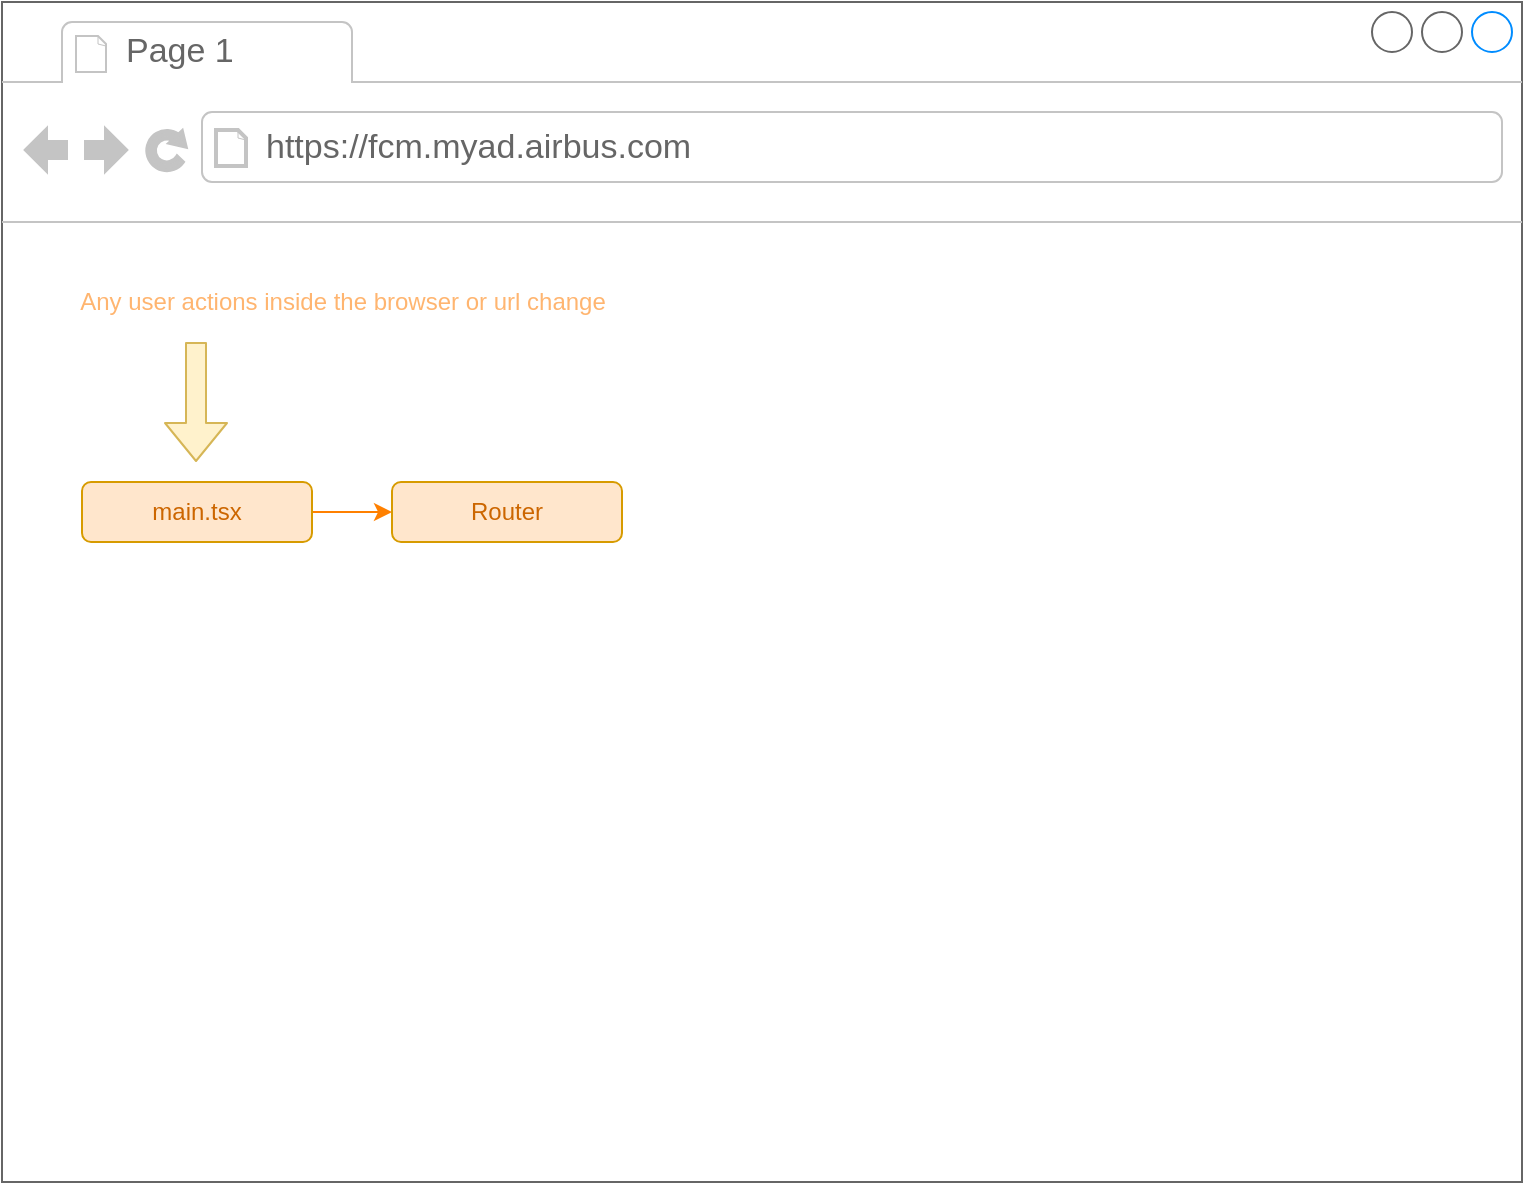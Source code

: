 <mxfile version="12.5.5" type="github">
  <diagram id="SjLeIIDS42xYTo4wjzNZ" name="Page-1">
    <mxGraphModel dx="1287" dy="666" grid="1" gridSize="10" guides="1" tooltips="1" connect="1" arrows="1" fold="1" page="1" pageScale="1" pageWidth="850" pageHeight="1100" math="0" shadow="0">
      <root>
        <mxCell id="0"/>
        <mxCell id="1" value="aws" style="locked=1;" parent="0" visible="0"/>
        <mxCell id="gB_tlkMbJe6bkOpFI1ri-7" value="" style="outlineConnect=0;fontColor=#232F3E;gradientColor=none;fillColor=#5A30B5;strokeColor=none;dashed=0;verticalLabelPosition=bottom;verticalAlign=top;align=center;html=1;fontSize=12;fontStyle=0;aspect=fixed;pointerEvents=1;shape=mxgraph.aws4.application_load_balancer;" parent="1" vertex="1">
          <mxGeometry x="250" y="129.1" width="58" height="58" as="geometry"/>
        </mxCell>
        <mxCell id="gB_tlkMbJe6bkOpFI1ri-14" value="" style="edgeStyle=orthogonalEdgeStyle;rounded=0;orthogonalLoop=1;jettySize=auto;html=1;" parent="1" source="gB_tlkMbJe6bkOpFI1ri-8" edge="1">
          <mxGeometry relative="1" as="geometry">
            <mxPoint x="248.086" y="159" as="targetPoint"/>
          </mxGeometry>
        </mxCell>
        <mxCell id="gB_tlkMbJe6bkOpFI1ri-8" value="" style="outlineConnect=0;fontColor=#232F3E;gradientColor=none;fillColor=#5A30B5;strokeColor=none;dashed=0;verticalLabelPosition=bottom;verticalAlign=top;align=center;html=1;fontSize=12;fontStyle=0;aspect=fixed;pointerEvents=1;shape=mxgraph.aws4.hosted_zone;" parent="1" vertex="1">
          <mxGeometry x="110" y="130.37" width="58" height="57.26" as="geometry"/>
        </mxCell>
        <mxCell id="gB_tlkMbJe6bkOpFI1ri-15" value="" style="edgeStyle=orthogonalEdgeStyle;rounded=0;orthogonalLoop=1;jettySize=auto;html=1;" parent="1" target="gB_tlkMbJe6bkOpFI1ri-9" edge="1">
          <mxGeometry relative="1" as="geometry">
            <mxPoint x="305.914" y="159" as="sourcePoint"/>
          </mxGeometry>
        </mxCell>
        <mxCell id="gB_tlkMbJe6bkOpFI1ri-18" style="edgeStyle=orthogonalEdgeStyle;rounded=0;orthogonalLoop=1;jettySize=auto;html=1;entryX=0;entryY=0.504;entryDx=0;entryDy=0;entryPerimeter=0;" parent="1" source="gB_tlkMbJe6bkOpFI1ri-9" target="gB_tlkMbJe6bkOpFI1ri-6" edge="1">
          <mxGeometry relative="1" as="geometry"/>
        </mxCell>
        <mxCell id="gB_tlkMbJe6bkOpFI1ri-9" value="" style="outlineConnect=0;fontColor=#232F3E;gradientColor=none;fillColor=#D05C17;strokeColor=none;dashed=0;verticalLabelPosition=bottom;verticalAlign=top;align=center;html=1;fontSize=12;fontStyle=0;aspect=fixed;pointerEvents=1;shape=mxgraph.aws4.lambda_function;" parent="1" vertex="1">
          <mxGeometry x="360" y="129.5" width="59" height="59" as="geometry"/>
        </mxCell>
        <mxCell id="gB_tlkMbJe6bkOpFI1ri-11" value="" style="group" parent="1" vertex="1" connectable="0">
          <mxGeometry x="470" y="128.5" width="92" height="59" as="geometry"/>
        </mxCell>
        <mxCell id="gB_tlkMbJe6bkOpFI1ri-6" value="" style="outlineConnect=0;fontColor=#232F3E;gradientColor=none;fillColor=#5A30B5;strokeColor=none;dashed=0;verticalLabelPosition=bottom;verticalAlign=top;align=center;html=1;fontSize=12;fontStyle=0;aspect=fixed;pointerEvents=1;shape=mxgraph.aws4.endpoints;" parent="gB_tlkMbJe6bkOpFI1ri-11" vertex="1">
          <mxGeometry y="16.985" width="26.818" height="26.818" as="geometry"/>
        </mxCell>
        <mxCell id="gB_tlkMbJe6bkOpFI1ri-10" value="" style="outlineConnect=0;fontColor=#232F3E;gradientColor=none;fillColor=#5A30B5;strokeColor=none;dashed=0;verticalLabelPosition=bottom;verticalAlign=top;align=center;html=1;fontSize=12;fontStyle=0;aspect=fixed;pointerEvents=1;shape=mxgraph.aws4.endpoint;" parent="gB_tlkMbJe6bkOpFI1ri-11" vertex="1">
          <mxGeometry x="30.041" width="59" height="59" as="geometry"/>
        </mxCell>
        <mxCell id="gB_tlkMbJe6bkOpFI1ri-12" value="" style="outlineConnect=0;fontColor=#232F3E;gradientColor=none;fillColor=#277116;strokeColor=none;dashed=0;verticalLabelPosition=bottom;verticalAlign=top;align=center;html=1;fontSize=12;fontStyle=0;aspect=fixed;pointerEvents=1;shape=mxgraph.aws4.bucket_with_objects;" parent="1" vertex="1">
          <mxGeometry x="630" y="129.5" width="55" height="57.2" as="geometry"/>
        </mxCell>
        <mxCell id="gB_tlkMbJe6bkOpFI1ri-19" value="" style="edgeStyle=orthogonalEdgeStyle;rounded=0;orthogonalLoop=1;jettySize=auto;html=1;" parent="1" source="gB_tlkMbJe6bkOpFI1ri-10" target="gB_tlkMbJe6bkOpFI1ri-12" edge="1">
          <mxGeometry relative="1" as="geometry"/>
        </mxCell>
        <mxCell id="gB_tlkMbJe6bkOpFI1ri-20" value="Route 53 &lt;br&gt;hosted zone" style="text;html=1;align=center;verticalAlign=middle;resizable=0;points=[];autosize=1;" parent="1" vertex="1">
          <mxGeometry x="99" y="204" width="80" height="30" as="geometry"/>
        </mxCell>
        <mxCell id="gB_tlkMbJe6bkOpFI1ri-21" value="ALB" style="text;html=1;align=center;verticalAlign=middle;resizable=0;points=[];autosize=1;" parent="1" vertex="1">
          <mxGeometry x="259" y="209" width="40" height="20" as="geometry"/>
        </mxCell>
        <mxCell id="gB_tlkMbJe6bkOpFI1ri-22" value="Lambda &lt;br&gt;as proxy" style="text;html=1;align=center;verticalAlign=middle;resizable=0;points=[];autosize=1;" parent="1" vertex="1">
          <mxGeometry x="360" y="204" width="60" height="30" as="geometry"/>
        </mxCell>
        <mxCell id="gB_tlkMbJe6bkOpFI1ri-23" value="API gateway&lt;br&gt;with vpc endpoint&amp;nbsp;" style="text;html=1;align=center;verticalAlign=middle;resizable=0;points=[];autosize=1;" parent="1" vertex="1">
          <mxGeometry x="480" y="204" width="110" height="30" as="geometry"/>
        </mxCell>
        <mxCell id="gB_tlkMbJe6bkOpFI1ri-24" value="S3 &lt;br&gt;bucket" style="text;html=1;align=center;verticalAlign=middle;resizable=0;points=[];autosize=1;" parent="1" vertex="1">
          <mxGeometry x="632.5" y="199" width="50" height="30" as="geometry"/>
        </mxCell>
        <mxCell id="gB_tlkMbJe6bkOpFI1ri-27" value="functional system diagram" style="" parent="0" visible="0"/>
        <mxCell id="lj5Vsi1nTVtL1hlr0WQ2-30" value="&lt;font color=&quot;#0000cc&quot;&gt;&amp;nbsp;Fcm Cockpit&lt;br&gt;&lt;br&gt;&lt;br&gt;&lt;br&gt;&lt;/font&gt;" style="rounded=1;whiteSpace=wrap;html=1;fillColor=#dae8fc;strokeColor=#6c8ebf;align=left;" parent="gB_tlkMbJe6bkOpFI1ri-27" vertex="1">
          <mxGeometry x="210" y="110" width="560" height="67" as="geometry"/>
        </mxCell>
        <mxCell id="lj5Vsi1nTVtL1hlr0WQ2-25" value="MSN details view" style="rounded=1;whiteSpace=wrap;html=1;fillColor=#dae8fc;strokeColor=#6c8ebf;" parent="gB_tlkMbJe6bkOpFI1ri-27" vertex="1">
          <mxGeometry x="430" y="127" width="108" height="40" as="geometry"/>
        </mxCell>
        <mxCell id="lj5Vsi1nTVtL1hlr0WQ2-26" value="API platform (1)" style="rounded=1;whiteSpace=wrap;html=1;fillColor=#f8cecc;strokeColor=#b85450;" parent="gB_tlkMbJe6bkOpFI1ri-27" vertex="1">
          <mxGeometry x="210" y="217" width="560" height="60" as="geometry"/>
        </mxCell>
        <mxCell id="lj5Vsi1nTVtL1hlr0WQ2-27" value="DB Storage&amp;nbsp; (1)" style="rounded=1;whiteSpace=wrap;html=1;fillColor=#f8cecc;strokeColor=#b85450;" parent="gB_tlkMbJe6bkOpFI1ri-27" vertex="1">
          <mxGeometry x="210" y="310" width="560" height="60" as="geometry"/>
        </mxCell>
        <mxCell id="lj5Vsi1nTVtL1hlr0WQ2-28" value="" style="endArrow=classic;startArrow=classic;html=1;fontColor=#FFFFFF;" parent="gB_tlkMbJe6bkOpFI1ri-27" edge="1">
          <mxGeometry width="50" height="50" relative="1" as="geometry">
            <mxPoint x="479.5" y="307" as="sourcePoint"/>
            <mxPoint x="479.5" y="277" as="targetPoint"/>
          </mxGeometry>
        </mxCell>
        <mxCell id="lj5Vsi1nTVtL1hlr0WQ2-29" value="" style="endArrow=classic;startArrow=classic;html=1;fontColor=#FFFFFF;exitX=0.479;exitY=0.017;exitDx=0;exitDy=0;exitPerimeter=0;" parent="gB_tlkMbJe6bkOpFI1ri-27" edge="1" source="lj5Vsi1nTVtL1hlr0WQ2-26">
          <mxGeometry width="50" height="50" relative="1" as="geometry">
            <mxPoint x="479.5" y="207" as="sourcePoint"/>
            <mxPoint x="480" y="180" as="targetPoint"/>
          </mxGeometry>
        </mxCell>
        <mxCell id="lj5Vsi1nTVtL1hlr0WQ2-31" value="TLB / CLB Dashboard" style="rounded=1;whiteSpace=wrap;html=1;fillColor=#dae8fc;strokeColor=#6c8ebf;" parent="gB_tlkMbJe6bkOpFI1ri-27" vertex="1">
          <mxGeometry x="290" y="127" width="130" height="40" as="geometry"/>
        </mxCell>
        <mxCell id="lj5Vsi1nTVtL1hlr0WQ2-32" value="FCM Dashboard" style="rounded=1;whiteSpace=wrap;html=1;fillColor=#dae8fc;strokeColor=#6c8ebf;" parent="gB_tlkMbJe6bkOpFI1ri-27" vertex="1">
          <mxGeometry x="550" y="127" width="100" height="40" as="geometry"/>
        </mxCell>
        <mxCell id="lj5Vsi1nTVtL1hlr0WQ2-33" value="&lt;font color=&quot;#3399ff&quot;&gt;Client side (browserr)&lt;/font&gt;" style="text;html=1;align=center;verticalAlign=middle;resizable=0;points=[];autosize=1;fontColor=#FFFFFF;" parent="gB_tlkMbJe6bkOpFI1ri-27" vertex="1">
          <mxGeometry x="70" y="137" width="130" height="20" as="geometry"/>
        </mxCell>
        <mxCell id="lj5Vsi1nTVtL1hlr0WQ2-34" value="&lt;font color=&quot;#ff6666&quot;&gt;Server side (AWS)&lt;/font&gt;" style="text;html=1;align=center;verticalAlign=middle;resizable=0;points=[];autosize=1;fontColor=#FFFFFF;" parent="gB_tlkMbJe6bkOpFI1ri-27" vertex="1">
          <mxGeometry x="60" y="277" width="110" height="20" as="geometry"/>
        </mxCell>
        <mxCell id="lj5Vsi1nTVtL1hlr0WQ2-35" value="&lt;font color=&quot;#000000&quot;&gt;(1) : detailled in MyAD Platform API ARD&lt;/font&gt;" style="text;html=1;align=center;verticalAlign=middle;resizable=0;points=[];autosize=1;fontColor=#FFFFFF;" parent="gB_tlkMbJe6bkOpFI1ri-27" vertex="1">
          <mxGeometry x="210" y="400" width="230" height="20" as="geometry"/>
        </mxCell>
        <mxCell id="lj5Vsi1nTVtL1hlr0WQ2-37" value="Reporting" style="rounded=1;whiteSpace=wrap;html=1;fillColor=#dae8fc;strokeColor=#6c8ebf;" parent="gB_tlkMbJe6bkOpFI1ri-27" vertex="1">
          <mxGeometry x="660" y="127" width="100" height="40" as="geometry"/>
        </mxCell>
        <mxCell id="lj5Vsi1nTVtL1hlr0WQ2-1" value="contextual view" style="" parent="0" visible="0"/>
        <mxCell id="lj5Vsi1nTVtL1hlr0WQ2-4" value="" style="outlineConnect=0;fontColor=#232F3E;gradientColor=#F54749;gradientDirection=north;fillColor=#C7131F;strokeColor=#ffffff;dashed=0;verticalLabelPosition=bottom;verticalAlign=top;align=center;html=1;fontSize=12;fontStyle=0;aspect=fixed;shape=mxgraph.aws4.resourceIcon;resIcon=mxgraph.aws4.api_gateway;" parent="lj5Vsi1nTVtL1hlr0WQ2-1" vertex="1">
          <mxGeometry x="260" y="188" width="134" height="134" as="geometry"/>
        </mxCell>
        <mxCell id="lj5Vsi1nTVtL1hlr0WQ2-5" value="MyAD platform&lt;br&gt;&amp;nbsp;API" style="text;html=1;align=center;verticalAlign=middle;resizable=0;points=[];autosize=1;fontColor=#FFFFFF;fontStyle=1" parent="lj5Vsi1nTVtL1hlr0WQ2-1" vertex="1">
          <mxGeometry x="277" y="189" width="100" height="30" as="geometry"/>
        </mxCell>
        <mxCell id="lj5Vsi1nTVtL1hlr0WQ2-7" value="" style="outlineConnect=0;fontColor=#232F3E;gradientColor=#4D72F3;gradientDirection=north;fillColor=#3334B9;strokeColor=#ffffff;dashed=0;verticalLabelPosition=bottom;verticalAlign=top;align=center;html=1;fontSize=12;fontStyle=0;aspect=fixed;shape=mxgraph.aws4.resourceIcon;resIcon=mxgraph.aws4.database;" parent="lj5Vsi1nTVtL1hlr0WQ2-1" vertex="1">
          <mxGeometry x="472" y="189.5" width="132.5" height="132.5" as="geometry"/>
        </mxCell>
        <mxCell id="lj5Vsi1nTVtL1hlr0WQ2-8" value="MyAD DB" style="text;html=1;align=center;verticalAlign=middle;resizable=0;points=[];autosize=1;fontColor=#FFFFFF;" parent="lj5Vsi1nTVtL1hlr0WQ2-1" vertex="1">
          <mxGeometry x="503.25" y="260" width="70" height="20" as="geometry"/>
        </mxCell>
        <mxCell id="lj5Vsi1nTVtL1hlr0WQ2-9" value="" style="endArrow=classic;startArrow=classic;html=1;fontColor=#FFFFFF;" parent="lj5Vsi1nTVtL1hlr0WQ2-1" edge="1">
          <mxGeometry width="50" height="50" relative="1" as="geometry">
            <mxPoint x="170" y="249.5" as="sourcePoint"/>
            <mxPoint x="250" y="249.5" as="targetPoint"/>
          </mxGeometry>
        </mxCell>
        <mxCell id="lj5Vsi1nTVtL1hlr0WQ2-10" value="" style="endArrow=classic;startArrow=classic;html=1;fontColor=#FFFFFF;" parent="lj5Vsi1nTVtL1hlr0WQ2-1" edge="1">
          <mxGeometry width="50" height="50" relative="1" as="geometry">
            <mxPoint x="399" y="249.5" as="sourcePoint"/>
            <mxPoint x="469" y="249.5" as="targetPoint"/>
            <Array as="points">
              <mxPoint x="469" y="249.5"/>
            </Array>
          </mxGeometry>
        </mxCell>
        <mxCell id="lj5Vsi1nTVtL1hlr0WQ2-15" value="&lt;font color=&quot;#000000&quot;&gt;MyAD DB contains &lt;br&gt;data from cVault / Jaguar&lt;br&gt;&lt;/font&gt;" style="text;html=1;align=center;verticalAlign=middle;resizable=0;points=[];autosize=1;fontColor=#FFFFFF;" parent="lj5Vsi1nTVtL1hlr0WQ2-1" vertex="1">
          <mxGeometry x="612" y="235" width="150" height="30" as="geometry"/>
        </mxCell>
        <mxCell id="lj5Vsi1nTVtL1hlr0WQ2-17" value="" style="group" parent="lj5Vsi1nTVtL1hlr0WQ2-1" vertex="1" connectable="0">
          <mxGeometry x="10" y="210" width="40" height="90" as="geometry"/>
        </mxCell>
        <mxCell id="lj5Vsi1nTVtL1hlr0WQ2-2" value="" style="verticalLabelPosition=bottom;html=1;fillColor=#2B2FAB;verticalAlign=top;align=center;pointerEvents=1;shape=mxgraph.cisco_safe.design.actor_2;strokeColor=#6c8ebf;" parent="lj5Vsi1nTVtL1hlr0WQ2-17" vertex="1">
          <mxGeometry x="5" width="30" height="70" as="geometry"/>
        </mxCell>
        <mxCell id="lj5Vsi1nTVtL1hlr0WQ2-16" value="&lt;font color=&quot;#000000&quot;&gt;FCM&lt;/font&gt;" style="text;html=1;align=center;verticalAlign=middle;resizable=0;points=[];autosize=1;fontColor=#FFFFFF;" parent="lj5Vsi1nTVtL1hlr0WQ2-17" vertex="1">
          <mxGeometry y="70" width="40" height="20" as="geometry"/>
        </mxCell>
        <mxCell id="lj5Vsi1nTVtL1hlr0WQ2-23" value="" style="group" parent="lj5Vsi1nTVtL1hlr0WQ2-1" vertex="1" connectable="0">
          <mxGeometry x="70" y="211.13" width="100" height="89.25" as="geometry"/>
        </mxCell>
        <mxCell id="lj5Vsi1nTVtL1hlr0WQ2-21" value="" style="group" parent="lj5Vsi1nTVtL1hlr0WQ2-23" vertex="1" connectable="0">
          <mxGeometry x="17.68" width="64.63" height="69.25" as="geometry"/>
        </mxCell>
        <mxCell id="lj5Vsi1nTVtL1hlr0WQ2-3" value="" style="shape=image;html=1;verticalAlign=top;verticalLabelPosition=bottom;labelBackgroundColor=#ffffff;imageAspect=0;aspect=fixed;image=https://cdn2.iconfinder.com/data/icons/line-hero-essentials/32/Essentials_screen_computer-128.png;fillColor=#2B2FAB;gradientColor=#ffffff;" parent="lj5Vsi1nTVtL1hlr0WQ2-21" vertex="1">
          <mxGeometry width="64.63" height="64.63" as="geometry"/>
        </mxCell>
        <mxCell id="lj5Vsi1nTVtL1hlr0WQ2-20" value="" style="shape=image;verticalLabelPosition=bottom;labelBackgroundColor=#ffffff;verticalAlign=top;aspect=fixed;imageAspect=0;image=https://upload.wikimedia.org/wikipedia/commons/thumb/a/a7/React-icon.svg/512px-React-icon.svg.png;" parent="lj5Vsi1nTVtL1hlr0WQ2-21" vertex="1">
          <mxGeometry x="10.166" y="7.013" width="45.126" height="31.906" as="geometry"/>
        </mxCell>
        <mxCell id="lj5Vsi1nTVtL1hlr0WQ2-22" value="" style="group" parent="lj5Vsi1nTVtL1hlr0WQ2-23" vertex="1" connectable="0">
          <mxGeometry y="69.25" width="100" height="20" as="geometry"/>
        </mxCell>
        <mxCell id="lj5Vsi1nTVtL1hlr0WQ2-19" value="&lt;font color=&quot;#000000&quot;&gt;FCM React app&lt;/font&gt;" style="text;html=1;align=center;verticalAlign=middle;resizable=0;points=[];autosize=1;fontColor=#FFFFFF;" parent="lj5Vsi1nTVtL1hlr0WQ2-22" vertex="1">
          <mxGeometry width="100" height="20" as="geometry"/>
        </mxCell>
        <mxCell id="Ka8gP7VvI0fFcUKiOHhF-1" value="applicative view bkg" style="locked=1;" parent="0"/>
        <mxCell id="Ka8gP7VvI0fFcUKiOHhF-3" value="" style="strokeWidth=1;shadow=0;dashed=0;align=center;html=1;shape=mxgraph.mockup.containers.browserWindow;rSize=0;strokeColor=#666666;strokeColor2=#008cff;strokeColor3=#c4c4c4;mainText=,;recursiveResize=0;" vertex="1" parent="Ka8gP7VvI0fFcUKiOHhF-1">
          <mxGeometry x="60" y="20" width="760" height="590" as="geometry"/>
        </mxCell>
        <mxCell id="Ka8gP7VvI0fFcUKiOHhF-4" value="Page 1" style="strokeWidth=1;shadow=0;dashed=0;align=center;html=1;shape=mxgraph.mockup.containers.anchor;fontSize=17;fontColor=#666666;align=left;" vertex="1" parent="Ka8gP7VvI0fFcUKiOHhF-3">
          <mxGeometry x="60" y="12" width="110" height="26" as="geometry"/>
        </mxCell>
        <mxCell id="Ka8gP7VvI0fFcUKiOHhF-5" value="https://fcm.myad.airbus.com" style="strokeWidth=1;shadow=0;dashed=0;align=center;html=1;shape=mxgraph.mockup.containers.anchor;rSize=0;fontSize=17;fontColor=#666666;align=left;" vertex="1" parent="Ka8gP7VvI0fFcUKiOHhF-3">
          <mxGeometry x="130" y="60" width="250" height="26" as="geometry"/>
        </mxCell>
        <mxCell id="Ka8gP7VvI0fFcUKiOHhF-7" value="applicative view front" parent="0"/>
        <mxCell id="Ka8gP7VvI0fFcUKiOHhF-12" style="edgeStyle=orthogonalEdgeStyle;rounded=0;orthogonalLoop=1;jettySize=auto;html=1;exitX=1;exitY=0.5;exitDx=0;exitDy=0;entryX=0;entryY=0.5;entryDx=0;entryDy=0;fontColor=#CC6600;strokeColor=#FF8000;" edge="1" parent="Ka8gP7VvI0fFcUKiOHhF-7" source="Ka8gP7VvI0fFcUKiOHhF-8" target="Ka8gP7VvI0fFcUKiOHhF-11">
          <mxGeometry relative="1" as="geometry"/>
        </mxCell>
        <mxCell id="Ka8gP7VvI0fFcUKiOHhF-8" value="main.tsx" style="rounded=1;whiteSpace=wrap;html=1;fillColor=#ffe6cc;strokeColor=#d79b00;fontColor=#CC6600;" vertex="1" parent="Ka8gP7VvI0fFcUKiOHhF-7">
          <mxGeometry x="100" y="260" width="115" height="30" as="geometry"/>
        </mxCell>
        <mxCell id="Ka8gP7VvI0fFcUKiOHhF-9" value="" style="shape=flexArrow;endArrow=classic;html=1;fillColor=#fff2cc;strokeColor=#d6b656;" edge="1" parent="Ka8gP7VvI0fFcUKiOHhF-7">
          <mxGeometry width="50" height="50" relative="1" as="geometry">
            <mxPoint x="157" y="190" as="sourcePoint"/>
            <mxPoint x="157" y="250" as="targetPoint"/>
          </mxGeometry>
        </mxCell>
        <mxCell id="Ka8gP7VvI0fFcUKiOHhF-10" value="&lt;font color=&quot;#ffb570&quot;&gt;Any user actions inside the browser or url change&lt;/font&gt;" style="text;html=1;align=center;verticalAlign=middle;resizable=0;points=[];autosize=1;" vertex="1" parent="Ka8gP7VvI0fFcUKiOHhF-7">
          <mxGeometry x="90" y="160" width="280" height="20" as="geometry"/>
        </mxCell>
        <mxCell id="Ka8gP7VvI0fFcUKiOHhF-11" value="Router" style="rounded=1;whiteSpace=wrap;html=1;fillColor=#ffe6cc;strokeColor=#d79b00;fontColor=#CC6600;" vertex="1" parent="Ka8gP7VvI0fFcUKiOHhF-7">
          <mxGeometry x="255" y="260" width="115" height="30" as="geometry"/>
        </mxCell>
      </root>
    </mxGraphModel>
  </diagram>
</mxfile>
